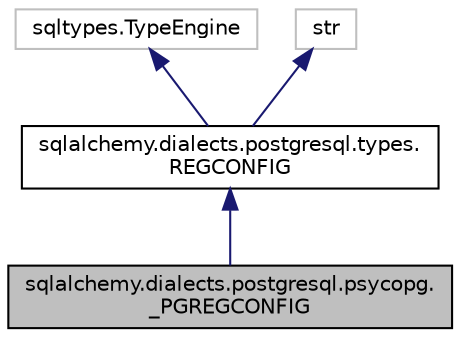 digraph "sqlalchemy.dialects.postgresql.psycopg._PGREGCONFIG"
{
 // LATEX_PDF_SIZE
  edge [fontname="Helvetica",fontsize="10",labelfontname="Helvetica",labelfontsize="10"];
  node [fontname="Helvetica",fontsize="10",shape=record];
  Node1 [label="sqlalchemy.dialects.postgresql.psycopg.\l_PGREGCONFIG",height=0.2,width=0.4,color="black", fillcolor="grey75", style="filled", fontcolor="black",tooltip=" "];
  Node2 -> Node1 [dir="back",color="midnightblue",fontsize="10",style="solid",fontname="Helvetica"];
  Node2 [label="sqlalchemy.dialects.postgresql.types.\lREGCONFIG",height=0.2,width=0.4,color="black", fillcolor="white", style="filled",URL="$classsqlalchemy_1_1dialects_1_1postgresql_1_1types_1_1REGCONFIG.html",tooltip=" "];
  Node3 -> Node2 [dir="back",color="midnightblue",fontsize="10",style="solid",fontname="Helvetica"];
  Node3 [label="sqltypes.TypeEngine",height=0.2,width=0.4,color="grey75", fillcolor="white", style="filled",tooltip=" "];
  Node4 -> Node2 [dir="back",color="midnightblue",fontsize="10",style="solid",fontname="Helvetica"];
  Node4 [label="str",height=0.2,width=0.4,color="grey75", fillcolor="white", style="filled",tooltip=" "];
}
